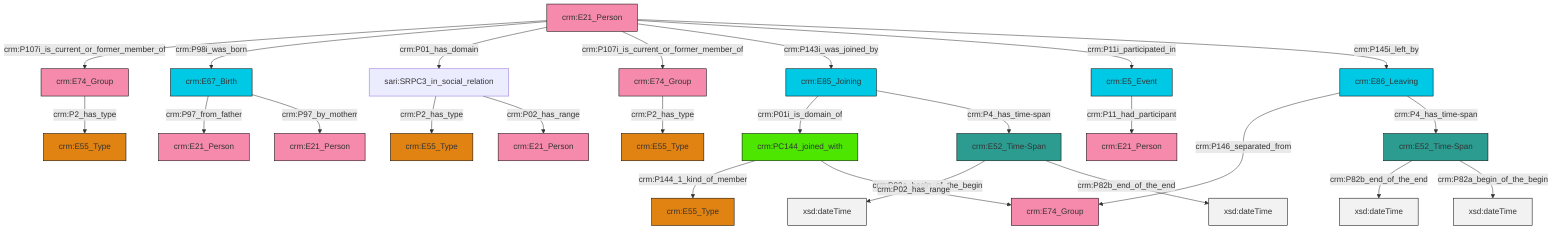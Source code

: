 graph TD
classDef Literal fill:#f2f2f2,stroke:#000000;
classDef CRM_Entity fill:#FFFFFF,stroke:#000000;
classDef Temporal_Entity fill:#00C9E6, stroke:#000000;
classDef Type fill:#E18312, stroke:#000000;
classDef Time-Span fill:#2C9C91, stroke:#000000;
classDef Appellation fill:#FFEB7F, stroke:#000000;
classDef Place fill:#008836, stroke:#000000;
classDef Persistent_Item fill:#B266B2, stroke:#000000;
classDef Conceptual_Object fill:#FFD700, stroke:#000000;
classDef Physical_Thing fill:#D2B48C, stroke:#000000;
classDef Actor fill:#f58aad, stroke:#000000;
classDef PC_Classes fill:#4ce600, stroke:#000000;
classDef Multi fill:#cccccc,stroke:#000000;

2["sari:SRPC3_in_social_relation"]:::Default -->|crm:P2_has_type| 3["crm:E55_Type"]:::Type
6["crm:E21_Person"]:::Actor -->|crm:P107i_is_current_or_former_member_of| 7["crm:E74_Group"]:::Actor
11["crm:E52_Time-Span"]:::Time-Span -->|crm:P82b_end_of_the_end| 12[xsd:dateTime]:::Literal
6["crm:E21_Person"]:::Actor -->|crm:P98i_was_born| 15["crm:E67_Birth"]:::Temporal_Entity
6["crm:E21_Person"]:::Actor -->|crm:P01_has_domain| 2["sari:SRPC3_in_social_relation"]:::Default
21["crm:E85_Joining"]:::Temporal_Entity -->|crm:P01i_is_domain_of| 22["crm:PC144_joined_with"]:::PC_Classes
21["crm:E85_Joining"]:::Temporal_Entity -->|crm:P4_has_time-span| 23["crm:E52_Time-Span"]:::Time-Span
6["crm:E21_Person"]:::Actor -->|crm:P107i_is_current_or_former_member_of| 4["crm:E74_Group"]:::Actor
23["crm:E52_Time-Span"]:::Time-Span -->|crm:P82a_begin_of_the_begin| 29[xsd:dateTime]:::Literal
7["crm:E74_Group"]:::Actor -->|crm:P2_has_type| 0["crm:E55_Type"]:::Type
4["crm:E74_Group"]:::Actor -->|crm:P2_has_type| 9["crm:E55_Type"]:::Type
6["crm:E21_Person"]:::Actor -->|crm:P143i_was_joined_by| 21["crm:E85_Joining"]:::Temporal_Entity
15["crm:E67_Birth"]:::Temporal_Entity -->|crm:P97_from_father| 25["crm:E21_Person"]:::Actor
11["crm:E52_Time-Span"]:::Time-Span -->|crm:P82a_begin_of_the_begin| 38[xsd:dateTime]:::Literal
39["crm:E86_Leaving"]:::Temporal_Entity -->|crm:P146_separated_from| 34["crm:E74_Group"]:::Actor
6["crm:E21_Person"]:::Actor -->|crm:P11i_participated_in| 17["crm:E5_Event"]:::Temporal_Entity
22["crm:PC144_joined_with"]:::PC_Classes -->|crm:P144_1_kind_of_member| 13["crm:E55_Type"]:::Type
17["crm:E5_Event"]:::Temporal_Entity -->|crm:P11_had_participant| 31["crm:E21_Person"]:::Actor
23["crm:E52_Time-Span"]:::Time-Span -->|crm:P82b_end_of_the_end| 44[xsd:dateTime]:::Literal
15["crm:E67_Birth"]:::Temporal_Entity -->|crm:P97_by_motherr| 27["crm:E21_Person"]:::Actor
39["crm:E86_Leaving"]:::Temporal_Entity -->|crm:P4_has_time-span| 11["crm:E52_Time-Span"]:::Time-Span
22["crm:PC144_joined_with"]:::PC_Classes -->|crm:P02_has_range| 34["crm:E74_Group"]:::Actor
2["sari:SRPC3_in_social_relation"]:::Default -->|crm:P02_has_range| 19["crm:E21_Person"]:::Actor
6["crm:E21_Person"]:::Actor -->|crm:P145i_left_by| 39["crm:E86_Leaving"]:::Temporal_Entity